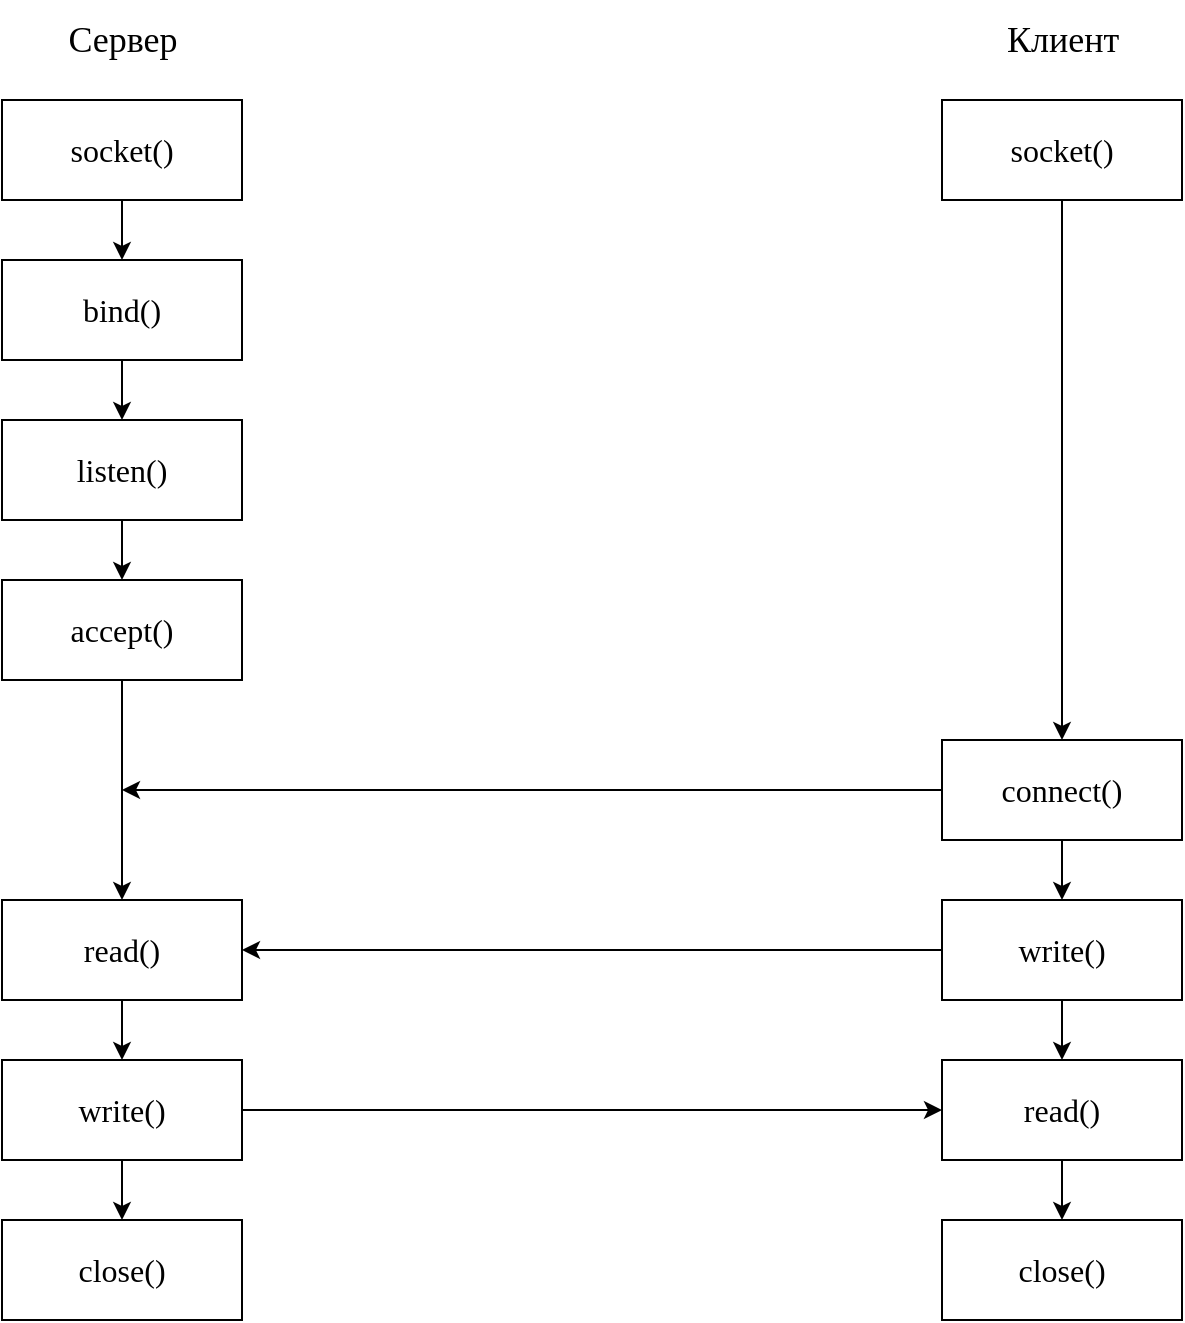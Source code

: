 <mxfile version="22.1.2" type="device" pages="3">
  <diagram name="Page-1" id="JSEQB0L_URAPIraPj_41">
    <mxGraphModel dx="1434" dy="761" grid="1" gridSize="10" guides="1" tooltips="1" connect="1" arrows="1" fold="1" page="1" pageScale="1" pageWidth="850" pageHeight="1100" math="0" shadow="0">
      <root>
        <mxCell id="0" />
        <mxCell id="1" parent="0" />
        <mxCell id="TkWhqtoRGL8_gYY13L3Z-1" value="&lt;font face=&quot;Times New Roman&quot; style=&quot;font-size: 18px;&quot;&gt;Сервер&lt;/font&gt;" style="text;html=1;align=center;verticalAlign=middle;resizable=0;points=[];autosize=1;strokeColor=none;fillColor=none;" vertex="1" parent="1">
          <mxGeometry x="150" y="60" width="80" height="40" as="geometry" />
        </mxCell>
        <mxCell id="TkWhqtoRGL8_gYY13L3Z-10" style="edgeStyle=orthogonalEdgeStyle;rounded=0;orthogonalLoop=1;jettySize=auto;html=1;" edge="1" parent="1" source="TkWhqtoRGL8_gYY13L3Z-2" target="TkWhqtoRGL8_gYY13L3Z-3">
          <mxGeometry relative="1" as="geometry" />
        </mxCell>
        <mxCell id="TkWhqtoRGL8_gYY13L3Z-2" value="&lt;font face=&quot;Times New Roman&quot; style=&quot;font-size: 16px;&quot;&gt;socket()&lt;/font&gt;" style="rounded=0;whiteSpace=wrap;html=1;" vertex="1" parent="1">
          <mxGeometry x="130" y="110" width="120" height="50" as="geometry" />
        </mxCell>
        <mxCell id="TkWhqtoRGL8_gYY13L3Z-11" style="edgeStyle=orthogonalEdgeStyle;rounded=0;orthogonalLoop=1;jettySize=auto;html=1;" edge="1" parent="1" source="TkWhqtoRGL8_gYY13L3Z-3" target="TkWhqtoRGL8_gYY13L3Z-4">
          <mxGeometry relative="1" as="geometry" />
        </mxCell>
        <mxCell id="TkWhqtoRGL8_gYY13L3Z-3" value="&lt;font face=&quot;Times New Roman&quot; style=&quot;font-size: 16px;&quot;&gt;bind()&lt;/font&gt;" style="rounded=0;whiteSpace=wrap;html=1;" vertex="1" parent="1">
          <mxGeometry x="130" y="190" width="120" height="50" as="geometry" />
        </mxCell>
        <mxCell id="TkWhqtoRGL8_gYY13L3Z-12" style="edgeStyle=orthogonalEdgeStyle;rounded=0;orthogonalLoop=1;jettySize=auto;html=1;" edge="1" parent="1" source="TkWhqtoRGL8_gYY13L3Z-4" target="TkWhqtoRGL8_gYY13L3Z-5">
          <mxGeometry relative="1" as="geometry" />
        </mxCell>
        <mxCell id="TkWhqtoRGL8_gYY13L3Z-4" value="&lt;font face=&quot;Times New Roman&quot; style=&quot;font-size: 16px;&quot;&gt;listen()&lt;/font&gt;" style="rounded=0;whiteSpace=wrap;html=1;" vertex="1" parent="1">
          <mxGeometry x="130" y="270" width="120" height="50" as="geometry" />
        </mxCell>
        <mxCell id="TkWhqtoRGL8_gYY13L3Z-14" style="edgeStyle=orthogonalEdgeStyle;rounded=0;orthogonalLoop=1;jettySize=auto;html=1;" edge="1" parent="1" source="TkWhqtoRGL8_gYY13L3Z-5" target="TkWhqtoRGL8_gYY13L3Z-13">
          <mxGeometry relative="1" as="geometry" />
        </mxCell>
        <mxCell id="TkWhqtoRGL8_gYY13L3Z-5" value="&lt;font face=&quot;Times New Roman&quot; style=&quot;font-size: 16px;&quot;&gt;accept()&lt;/font&gt;" style="rounded=0;whiteSpace=wrap;html=1;" vertex="1" parent="1">
          <mxGeometry x="130" y="350" width="120" height="50" as="geometry" />
        </mxCell>
        <mxCell id="TkWhqtoRGL8_gYY13L3Z-18" style="edgeStyle=orthogonalEdgeStyle;rounded=0;orthogonalLoop=1;jettySize=auto;html=1;" edge="1" parent="1" source="TkWhqtoRGL8_gYY13L3Z-7" target="TkWhqtoRGL8_gYY13L3Z-9">
          <mxGeometry relative="1" as="geometry" />
        </mxCell>
        <mxCell id="TkWhqtoRGL8_gYY13L3Z-7" value="&lt;font face=&quot;Times New Roman&quot; style=&quot;font-size: 16px;&quot;&gt;socket()&lt;/font&gt;" style="rounded=0;whiteSpace=wrap;html=1;" vertex="1" parent="1">
          <mxGeometry x="600" y="110" width="120" height="50" as="geometry" />
        </mxCell>
        <mxCell id="TkWhqtoRGL8_gYY13L3Z-8" value="&lt;font face=&quot;Times New Roman&quot;&gt;&lt;span style=&quot;font-size: 18px;&quot;&gt;Клиент&lt;/span&gt;&lt;/font&gt;" style="text;html=1;align=center;verticalAlign=middle;resizable=0;points=[];autosize=1;strokeColor=none;fillColor=none;" vertex="1" parent="1">
          <mxGeometry x="620" y="60" width="80" height="40" as="geometry" />
        </mxCell>
        <mxCell id="TkWhqtoRGL8_gYY13L3Z-15" style="edgeStyle=orthogonalEdgeStyle;rounded=0;orthogonalLoop=1;jettySize=auto;html=1;" edge="1" parent="1" source="TkWhqtoRGL8_gYY13L3Z-9">
          <mxGeometry relative="1" as="geometry">
            <mxPoint x="190" y="455" as="targetPoint" />
          </mxGeometry>
        </mxCell>
        <mxCell id="TkWhqtoRGL8_gYY13L3Z-19" style="edgeStyle=orthogonalEdgeStyle;rounded=0;orthogonalLoop=1;jettySize=auto;html=1;" edge="1" parent="1" source="TkWhqtoRGL8_gYY13L3Z-9" target="TkWhqtoRGL8_gYY13L3Z-16">
          <mxGeometry relative="1" as="geometry" />
        </mxCell>
        <mxCell id="TkWhqtoRGL8_gYY13L3Z-9" value="&lt;font face=&quot;Times New Roman&quot;&gt;&lt;span style=&quot;font-size: 16px;&quot;&gt;connect()&lt;/span&gt;&lt;/font&gt;" style="rounded=0;whiteSpace=wrap;html=1;" vertex="1" parent="1">
          <mxGeometry x="600" y="430" width="120" height="50" as="geometry" />
        </mxCell>
        <mxCell id="TkWhqtoRGL8_gYY13L3Z-26" style="edgeStyle=orthogonalEdgeStyle;rounded=0;orthogonalLoop=1;jettySize=auto;html=1;" edge="1" parent="1" source="TkWhqtoRGL8_gYY13L3Z-13" target="TkWhqtoRGL8_gYY13L3Z-21">
          <mxGeometry relative="1" as="geometry" />
        </mxCell>
        <mxCell id="TkWhqtoRGL8_gYY13L3Z-13" value="&lt;font face=&quot;Times New Roman&quot; style=&quot;font-size: 16px;&quot;&gt;read()&lt;/font&gt;" style="rounded=0;whiteSpace=wrap;html=1;" vertex="1" parent="1">
          <mxGeometry x="130" y="510" width="120" height="50" as="geometry" />
        </mxCell>
        <mxCell id="TkWhqtoRGL8_gYY13L3Z-17" style="edgeStyle=orthogonalEdgeStyle;rounded=0;orthogonalLoop=1;jettySize=auto;html=1;" edge="1" parent="1" source="TkWhqtoRGL8_gYY13L3Z-16" target="TkWhqtoRGL8_gYY13L3Z-13">
          <mxGeometry relative="1" as="geometry" />
        </mxCell>
        <mxCell id="TkWhqtoRGL8_gYY13L3Z-25" style="edgeStyle=orthogonalEdgeStyle;rounded=0;orthogonalLoop=1;jettySize=auto;html=1;" edge="1" parent="1" source="TkWhqtoRGL8_gYY13L3Z-16" target="TkWhqtoRGL8_gYY13L3Z-20">
          <mxGeometry relative="1" as="geometry" />
        </mxCell>
        <mxCell id="TkWhqtoRGL8_gYY13L3Z-16" value="&lt;font face=&quot;Times New Roman&quot;&gt;&lt;span style=&quot;font-size: 16px;&quot;&gt;write()&lt;/span&gt;&lt;/font&gt;" style="rounded=0;whiteSpace=wrap;html=1;" vertex="1" parent="1">
          <mxGeometry x="600" y="510" width="120" height="50" as="geometry" />
        </mxCell>
        <mxCell id="TkWhqtoRGL8_gYY13L3Z-28" style="edgeStyle=orthogonalEdgeStyle;rounded=0;orthogonalLoop=1;jettySize=auto;html=1;" edge="1" parent="1" source="TkWhqtoRGL8_gYY13L3Z-20" target="TkWhqtoRGL8_gYY13L3Z-24">
          <mxGeometry relative="1" as="geometry" />
        </mxCell>
        <mxCell id="TkWhqtoRGL8_gYY13L3Z-20" value="&lt;font face=&quot;Times New Roman&quot;&gt;&lt;span style=&quot;font-size: 16px;&quot;&gt;read()&lt;/span&gt;&lt;/font&gt;" style="rounded=0;whiteSpace=wrap;html=1;" vertex="1" parent="1">
          <mxGeometry x="600" y="590" width="120" height="50" as="geometry" />
        </mxCell>
        <mxCell id="TkWhqtoRGL8_gYY13L3Z-22" style="edgeStyle=orthogonalEdgeStyle;rounded=0;orthogonalLoop=1;jettySize=auto;html=1;" edge="1" parent="1" source="TkWhqtoRGL8_gYY13L3Z-21" target="TkWhqtoRGL8_gYY13L3Z-20">
          <mxGeometry relative="1" as="geometry" />
        </mxCell>
        <mxCell id="TkWhqtoRGL8_gYY13L3Z-27" style="edgeStyle=orthogonalEdgeStyle;rounded=0;orthogonalLoop=1;jettySize=auto;html=1;" edge="1" parent="1" source="TkWhqtoRGL8_gYY13L3Z-21" target="TkWhqtoRGL8_gYY13L3Z-23">
          <mxGeometry relative="1" as="geometry" />
        </mxCell>
        <mxCell id="TkWhqtoRGL8_gYY13L3Z-21" value="&lt;font face=&quot;Times New Roman&quot; style=&quot;font-size: 16px;&quot;&gt;write()&lt;/font&gt;" style="rounded=0;whiteSpace=wrap;html=1;" vertex="1" parent="1">
          <mxGeometry x="130" y="590" width="120" height="50" as="geometry" />
        </mxCell>
        <mxCell id="TkWhqtoRGL8_gYY13L3Z-23" value="&lt;font face=&quot;Times New Roman&quot; style=&quot;font-size: 16px;&quot;&gt;close()&lt;/font&gt;" style="rounded=0;whiteSpace=wrap;html=1;" vertex="1" parent="1">
          <mxGeometry x="130" y="670" width="120" height="50" as="geometry" />
        </mxCell>
        <mxCell id="TkWhqtoRGL8_gYY13L3Z-24" value="&lt;font face=&quot;Times New Roman&quot; style=&quot;font-size: 16px;&quot;&gt;close()&lt;/font&gt;" style="rounded=0;whiteSpace=wrap;html=1;" vertex="1" parent="1">
          <mxGeometry x="600" y="670" width="120" height="50" as="geometry" />
        </mxCell>
      </root>
    </mxGraphModel>
  </diagram>
  <diagram id="LBYhNpyUIQRl0vdDhsFL" name="Page-2">
    <mxGraphModel dx="1434" dy="761" grid="1" gridSize="10" guides="1" tooltips="1" connect="1" arrows="1" fold="1" page="1" pageScale="1" pageWidth="850" pageHeight="1100" math="0" shadow="0">
      <root>
        <mxCell id="0" />
        <mxCell id="1" parent="0" />
        <mxCell id="xoT0N740ilnHdxJdmZLc-1" value="" style="whiteSpace=wrap;html=1;aspect=fixed;" vertex="1" parent="1">
          <mxGeometry x="120" y="200" width="100" height="100" as="geometry" />
        </mxCell>
        <mxCell id="xoT0N740ilnHdxJdmZLc-2" value="" style="ellipse;whiteSpace=wrap;html=1;aspect=fixed;" vertex="1" parent="1">
          <mxGeometry x="145" y="225" width="50" height="50" as="geometry" />
        </mxCell>
        <mxCell id="z2CA0ZuEpZs_ha0GXKXe-1" value="&lt;font face=&quot;Times New Roman&quot;&gt;&lt;span style=&quot;font-size: 18px;&quot;&gt;Процесс 1&lt;/span&gt;&lt;/font&gt;" style="text;html=1;align=center;verticalAlign=middle;resizable=0;points=[];autosize=1;strokeColor=none;fillColor=none;" vertex="1" parent="1">
          <mxGeometry x="120" y="160" width="100" height="40" as="geometry" />
        </mxCell>
        <mxCell id="z2CA0ZuEpZs_ha0GXKXe-2" value="&lt;font style=&quot;font-size: 14px;&quot; face=&quot;Times New Roman&quot;&gt;Сокет&lt;/font&gt;" style="text;html=1;align=center;verticalAlign=middle;resizable=0;points=[];autosize=1;strokeColor=none;fillColor=none;" vertex="1" parent="1">
          <mxGeometry x="140" y="200" width="60" height="30" as="geometry" />
        </mxCell>
        <mxCell id="z2CA0ZuEpZs_ha0GXKXe-3" value="" style="whiteSpace=wrap;html=1;aspect=fixed;" vertex="1" parent="1">
          <mxGeometry x="600" y="200" width="100" height="100" as="geometry" />
        </mxCell>
        <mxCell id="z2CA0ZuEpZs_ha0GXKXe-4" value="" style="ellipse;whiteSpace=wrap;html=1;aspect=fixed;" vertex="1" parent="1">
          <mxGeometry x="625" y="225" width="50" height="50" as="geometry" />
        </mxCell>
        <mxCell id="z2CA0ZuEpZs_ha0GXKXe-7" value="" style="endArrow=none;dashed=1;html=1;rounded=0;" edge="1" parent="1">
          <mxGeometry width="50" height="50" relative="1" as="geometry">
            <mxPoint x="40" y="249.5" as="sourcePoint" />
            <mxPoint x="800" y="249.5" as="targetPoint" />
          </mxGeometry>
        </mxCell>
        <mxCell id="z2CA0ZuEpZs_ha0GXKXe-5" value="&lt;font face=&quot;Times New Roman&quot;&gt;&lt;span style=&quot;font-size: 18px;&quot;&gt;Процесс 2&lt;/span&gt;&lt;/font&gt;" style="text;html=1;align=center;verticalAlign=middle;resizable=0;points=[];autosize=1;strokeColor=none;fillColor=none;" vertex="1" parent="1">
          <mxGeometry x="600" y="160" width="100" height="40" as="geometry" />
        </mxCell>
        <mxCell id="z2CA0ZuEpZs_ha0GXKXe-6" value="&lt;font style=&quot;font-size: 14px;&quot; face=&quot;Times New Roman&quot;&gt;Сокет&lt;/font&gt;" style="text;html=1;align=center;verticalAlign=middle;resizable=0;points=[];autosize=1;strokeColor=none;fillColor=none;" vertex="1" parent="1">
          <mxGeometry x="620" y="200" width="60" height="30" as="geometry" />
        </mxCell>
        <mxCell id="z2CA0ZuEpZs_ha0GXKXe-8" value="&lt;font face=&quot;Times New Roman&quot;&gt;&lt;span style=&quot;font-size: 18px;&quot;&gt;Пространство&lt;br&gt;Ядра&lt;br&gt;&lt;/span&gt;&lt;/font&gt;" style="text;html=1;align=center;verticalAlign=middle;resizable=0;points=[];autosize=1;strokeColor=none;fillColor=none;" vertex="1" parent="1">
          <mxGeometry x="700" y="260" width="130" height="60" as="geometry" />
        </mxCell>
        <mxCell id="z2CA0ZuEpZs_ha0GXKXe-9" value="&lt;font face=&quot;Times New Roman&quot;&gt;&lt;span style=&quot;font-size: 18px;&quot;&gt;Пространство&lt;br&gt;Пользователя&lt;br&gt;&lt;/span&gt;&lt;/font&gt;" style="text;html=1;align=center;verticalAlign=middle;resizable=0;points=[];autosize=1;strokeColor=none;fillColor=none;" vertex="1" parent="1">
          <mxGeometry x="700" y="185" width="130" height="60" as="geometry" />
        </mxCell>
        <mxCell id="z2CA0ZuEpZs_ha0GXKXe-10" value="" style="curved=1;endArrow=none;html=1;rounded=0;exitX=0.5;exitY=1;exitDx=0;exitDy=0;entryX=0.5;entryY=1;entryDx=0;entryDy=0;endFill=0;" edge="1" parent="1" source="xoT0N740ilnHdxJdmZLc-2" target="z2CA0ZuEpZs_ha0GXKXe-4">
          <mxGeometry width="50" height="50" relative="1" as="geometry">
            <mxPoint x="400" y="420" as="sourcePoint" />
            <mxPoint x="450" y="370" as="targetPoint" />
            <Array as="points">
              <mxPoint x="270" y="370" />
              <mxPoint x="490" y="390" />
            </Array>
          </mxGeometry>
        </mxCell>
      </root>
    </mxGraphModel>
  </diagram>
  <diagram id="Xqfjw3HyIEHJQ85anRrx" name="Page-3">
    <mxGraphModel dx="1434" dy="761" grid="1" gridSize="10" guides="1" tooltips="1" connect="1" arrows="1" fold="1" page="1" pageScale="1" pageWidth="850" pageHeight="1100" math="0" shadow="0">
      <root>
        <mxCell id="0" />
        <mxCell id="1" parent="0" />
      </root>
    </mxGraphModel>
  </diagram>
</mxfile>
